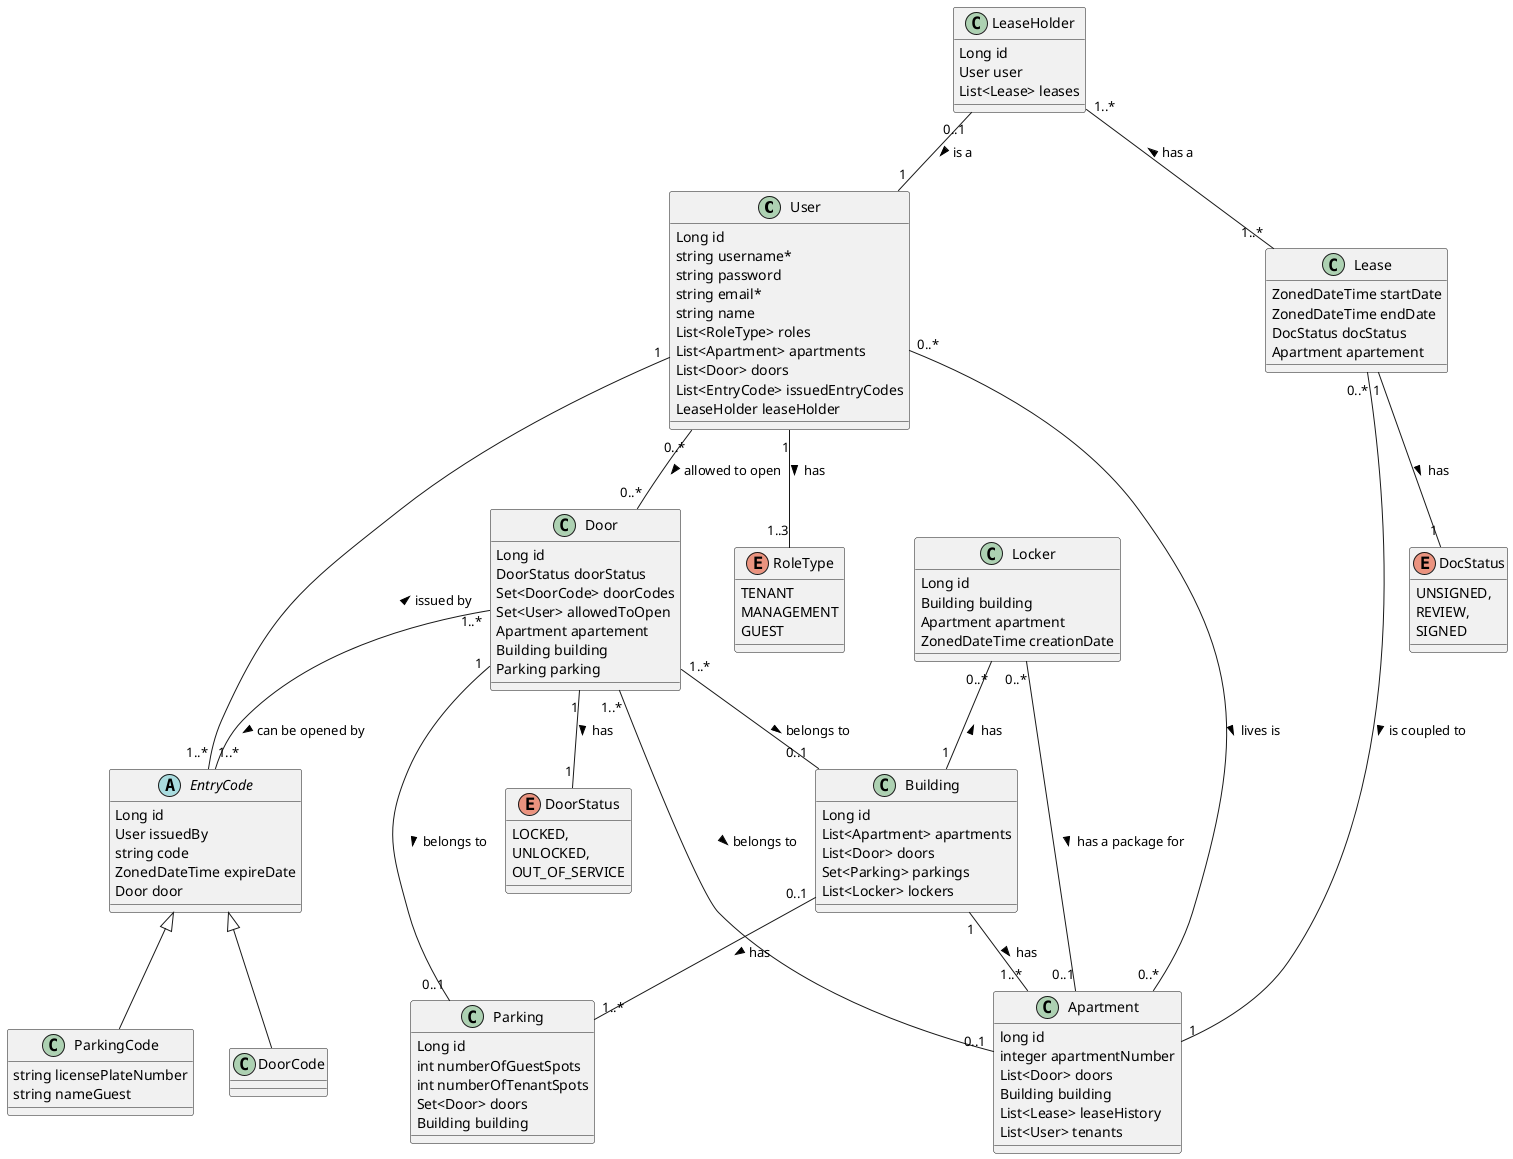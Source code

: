 @startuml
class User{
Long id
string username*
string password
string email*
string name
List<RoleType> roles
List<Apartment> apartments
List<Door> doors
List<EntryCode> issuedEntryCodes
LeaseHolder leaseHolder
}

enum RoleType{
TENANT
MANAGEMENT
GUEST
}

class Apartment {
long id
integer apartmentNumber
List<Door> doors
Building building
List<Lease> leaseHistory
List<User> tenants
}

class Building {
Long id
List<Apartment> apartments
List<Door> doors
Set<Parking> parkings
List<Locker> lockers
}

class Door{
Long id
DoorStatus doorStatus
Set<DoorCode> doorCodes
Set<User> allowedToOpen
Apartment apartement
Building building
Parking parking
}

class Parking {
Long id
int numberOfGuestSpots
int numberOfTenantSpots
Set<Door> doors
Building building
}

enum DoorStatus{
LOCKED,
UNLOCKED,
OUT_OF_SERVICE
}

abstract class EntryCode {
Long id
User issuedBy
string code
ZonedDateTime expireDate
Door door
}

class DoorCode extends EntryCode {
}

class ParkingCode extends EntryCode {
string licensePlateNumber
string nameGuest
}

class Lease {
ZonedDateTime startDate
ZonedDateTime endDate
DocStatus docStatus
Apartment apartement
}

enum DocStatus {
UNSIGNED,
REVIEW,
SIGNED
}

class LeaseHolder {
Long id
User user
List<Lease> leases
}


class Locker {
Long id
Building building
Apartment apartment
ZonedDateTime creationDate
}




User "1" -- "1..3" RoleType : > has
Lease "1" -- "1" DocStatus : > has
Lease "0..*" -- "1" Apartment: > is coupled to
User "0..*" -- "0..*" Apartment : > lives is
Building "1" -- "1..*" Apartment : > has
Door "1..*" -- "0..1" Building : > belongs to
Door "1..*" -- "0..1" Apartment: > belongs to
Door "1" -- "1" DoorStatus : > has
Door "1..*" -- "1..*" EntryCode : > can be opened by
EntryCode "1..*" -- "1" User :  > issued by
User "0..*" -- "0..*" Door : > allowed to open
Building "0..1" -- "1..*" Parking : > has
Parking "0..1" -- "1" Door : < belongs to
Locker "0..*" -- "1" Building : < has
Locker "0..*" -- "0..1" Apartment : > has a package for
LeaseHolder "0..1" -- "1" User : > is a
LeaseHolder "1..*" -- "1..*" Lease : < has a






@enduml


to do
- Parking permits
- Lease
- Locker system
